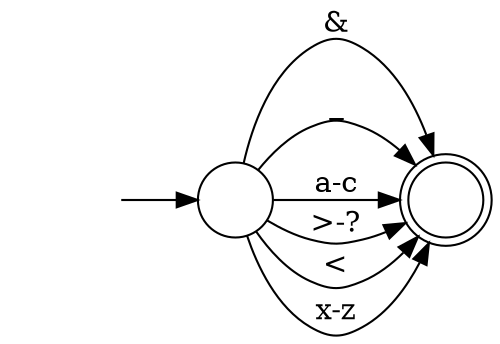 digraph Automaton {
  rankdir = LR;
  0 [shape=doublecircle,label=""];
  1 [shape=circle,label=""];
  initial [shape=plaintext,label=""];
  initial -> 1
  1 -> 0 [label="&"]
  1 -> 0 [label="_"]
  1 -> 0 [label="a-c"]
  1 -> 0 [label=">-?"]
  1 -> 0 [label="<"]
  1 -> 0 [label="x-z"]
}

